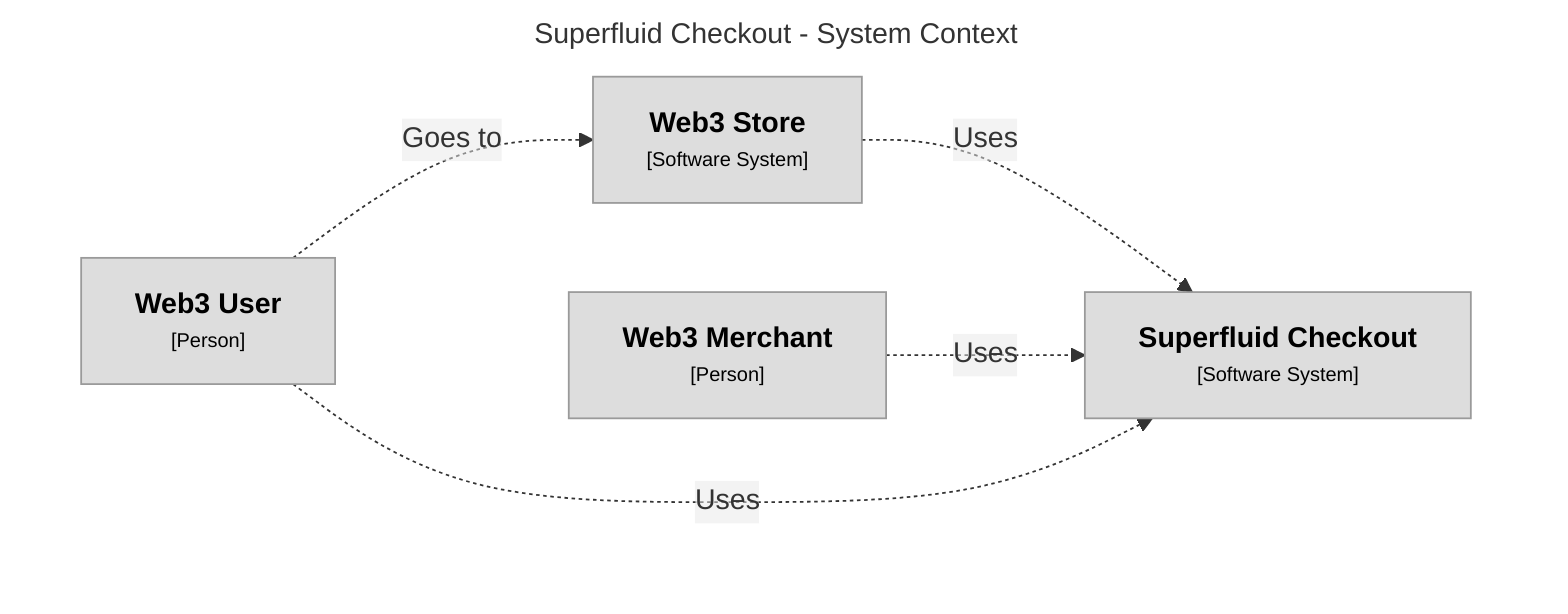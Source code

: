 graph TB
  linkStyle default fill:#ffffff

  subgraph diagram [Superfluid Checkout - System Context]
    style diagram fill:#ffffff,stroke:#ffffff

    1["<div style='font-weight: bold'>Superfluid Checkout</div><div style='font-size: 70%; margin-top: 0px'>[Software System]</div>"]
    style 1 fill:#dddddd,stroke:#9a9a9a,color:#000000
    33["<div style='font-weight: bold'>Web3 Store</div><div style='font-size: 70%; margin-top: 0px'>[Software System]</div>"]
    style 33 fill:#dddddd,stroke:#9a9a9a,color:#000000
    35["<div style='font-weight: bold'>Web3 Merchant</div><div style='font-size: 70%; margin-top: 0px'>[Person]</div>"]
    style 35 fill:#dddddd,stroke:#9a9a9a,color:#000000
    38["<div style='font-weight: bold'>Web3 User</div><div style='font-size: 70%; margin-top: 0px'>[Person]</div>"]
    style 38 fill:#dddddd,stroke:#9a9a9a,color:#000000

    33-. "<div>Uses</div><div style='font-size: 70%'></div>" .->1
    35-. "<div>Uses</div><div style='font-size: 70%'></div>" .->1
    38-. "<div>Goes to</div><div style='font-size: 70%'></div>" .->33
    38-. "<div>Uses</div><div style='font-size: 70%'></div>" .->1
  end
